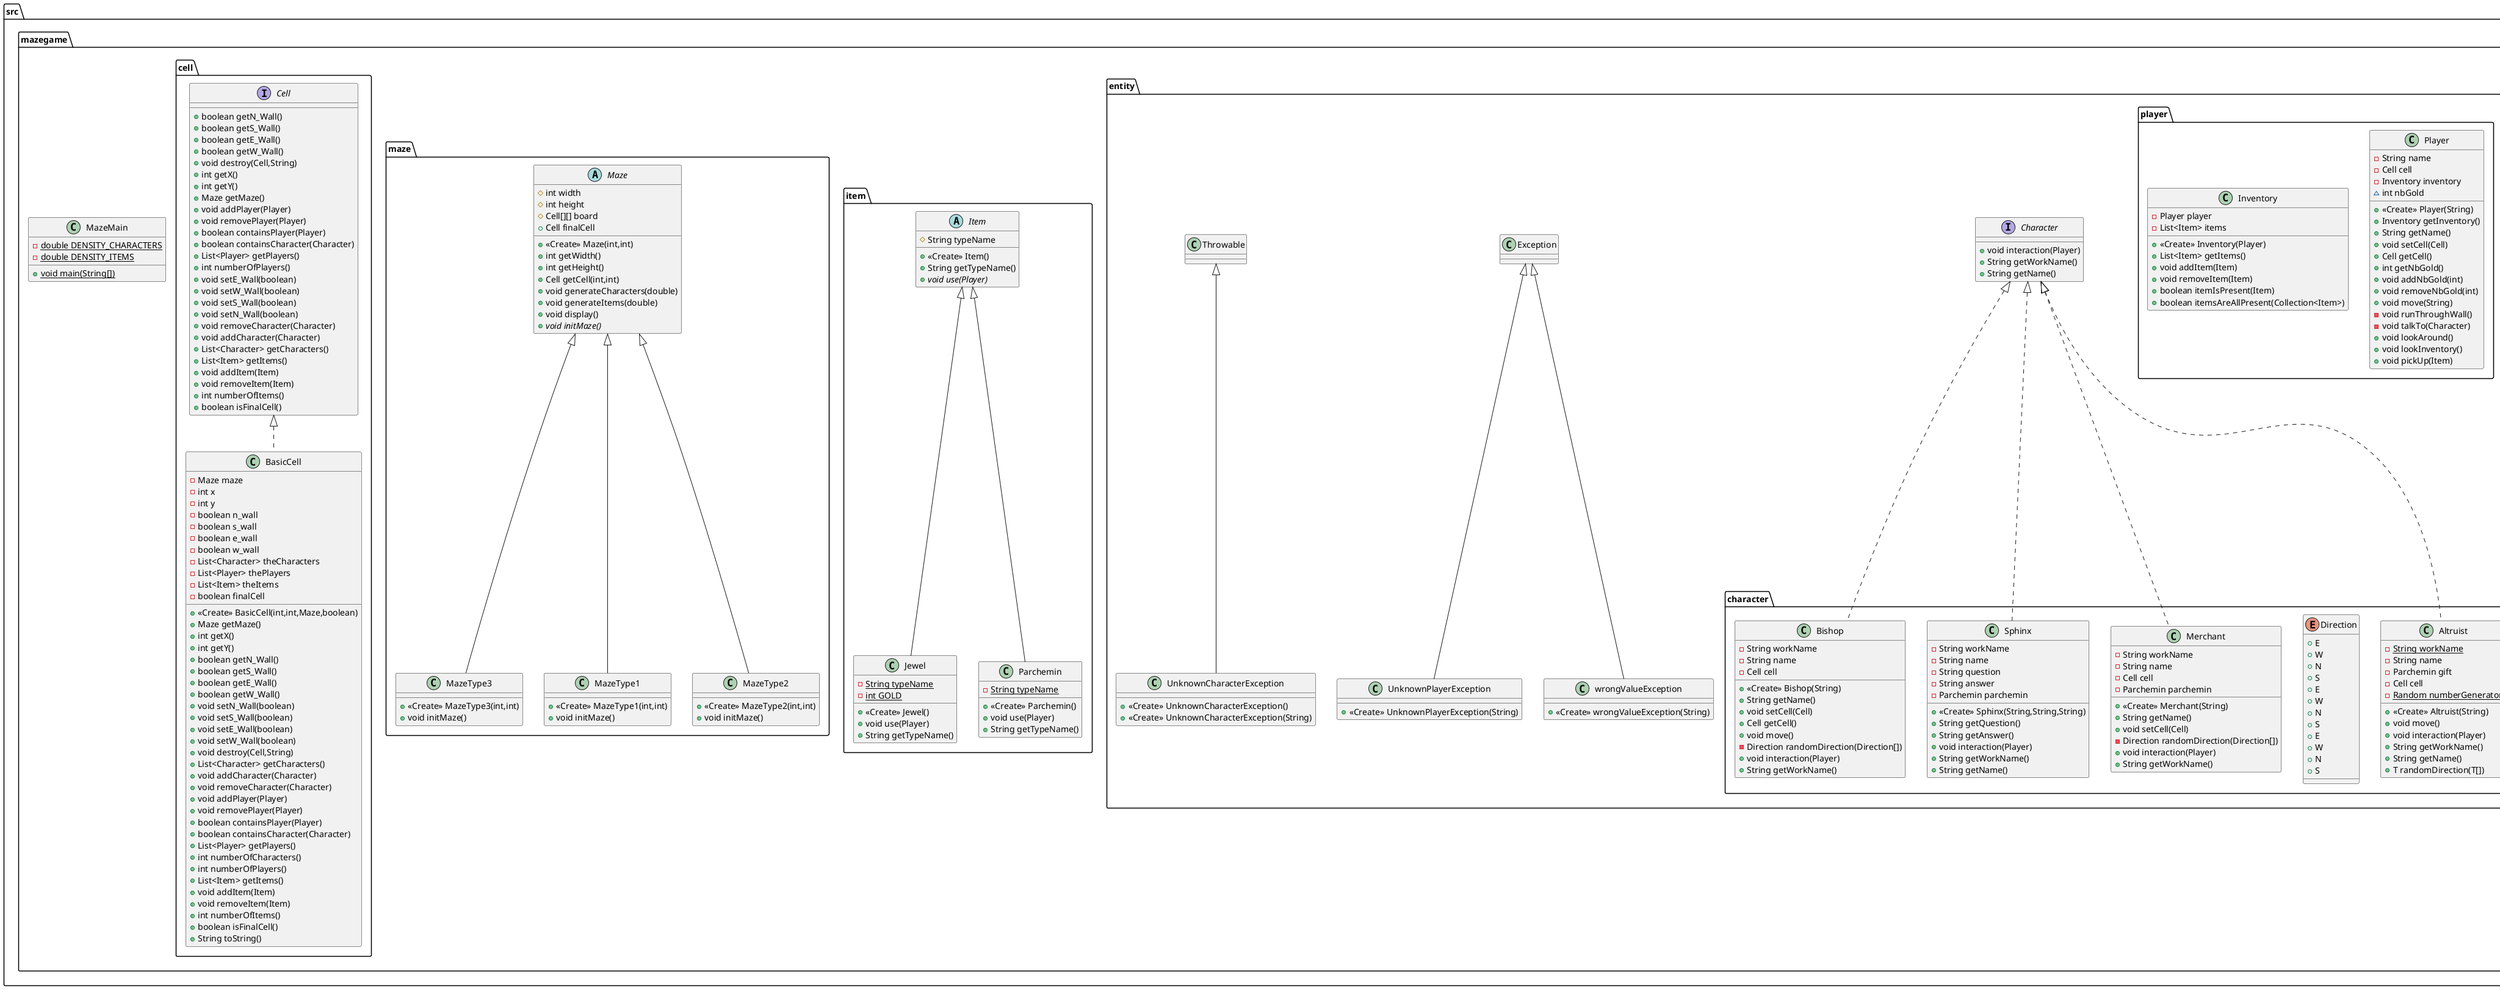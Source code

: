 @startuml
class src.mazegame.entity.UnknownPlayerException {
+ <<Create>> UnknownPlayerException(String)
}
class src.mazegame.entity.UnknownCharacterException {
+ <<Create>> UnknownCharacterException()
+ <<Create>> UnknownCharacterException(String)
}
class src.mazegame.entity.player.Player {
- String name
- Cell cell
- Inventory inventory
~ int nbGold
+ <<Create>> Player(String)
+ Inventory getInventory()
+ String getName()
+ void setCell(Cell)
+ Cell getCell()
+ int getNbGold()
+ void addNbGold(int)
+ void removeNbGold(int)
+ void move(String)
- void runThroughWall()
- void talkTo(Character)
+ void lookAround()
+ void lookInventory()
+ void pickUp(Item)
}
class src.mazegame.entity.player.Inventory {
- Player player
- List<Item> items
+ <<Create>> Inventory(Player)
+ List<Item> getItems()
+ void addItem(Item)
+ void removeItem(Item)
+ boolean itemIsPresent(Item)
+ boolean itemsAreAllPresent(Collection<Item>)
}
class src.mazegame.entity.character.Altruist {
- {static} String workName
- String name
- Parchemin gift
- Cell cell
- {static} Random numberGenerator
+ <<Create>> Altruist(String)
+ void move()
+ void interaction(Player)
+ String getWorkName()
+ String getName()
+ T randomDirection(T[])
}
enum src.mazegame.entity.character.Direction {
+  E
+  W
+  N
+  S
}
class src.mazegame.item.Jewel {
- {static} String typeName
- {static} int GOLD
+ <<Create>> Jewel()
+ void use(Player)
+ String getTypeName()
}
class src.mazegame.entity.character.Merchant {
- String workName
- String name
- Cell cell
- Parchemin parchemin
+ <<Create>> Merchant(String)
+ String getName()
+ void setCell(Cell)
- Direction randomDirection(Direction[])
+ void interaction(Player)
+ String getWorkName()
}
enum src.mazegame.entity.character.Direction {
+  E
+  W
+  N
+  S
}
class src.mazegame.maze.MazeType3 {
+ <<Create>> MazeType3(int,int)
+ void initMaze()
}
class src.mazegame.MazeMain {
- {static} double DENSITY_CHARACTERS
- {static} double DENSITY_ITEMS
+ {static} void main(String[])
}
abstract class src.mazegame.maze.Maze {
# int width
# int height
# Cell[][] board
+ Cell finalCell
+ <<Create>> Maze(int,int)
+ int getWidth()
+ int getHeight()
+ Cell getCell(int,int)
+ void generateCharacters(double)
+ void generateItems(double)
+ void display()
+ {abstract}void initMaze()
}
interface src.mazegame.cell.Cell {
+ boolean getN_Wall()
+ boolean getS_Wall()
+ boolean getE_Wall()
+ boolean getW_Wall()
+ void destroy(Cell,String)
+ int getX()
+ int getY()
+ Maze getMaze()
+ void addPlayer(Player)
+ void removePlayer(Player)
+ boolean containsPlayer(Player)
+ boolean containsCharacter(Character)
+ List<Player> getPlayers()
+ int numberOfPlayers()
+ void setE_Wall(boolean)
+ void setW_Wall(boolean)
+ void setS_Wall(boolean)
+ void setN_Wall(boolean)
+ void removeCharacter(Character)
+ void addCharacter(Character)
+ List<Character> getCharacters()
+ List<Item> getItems()
+ void addItem(Item)
+ void removeItem(Item)
+ int numberOfItems()
+ boolean isFinalCell()
}
interface src.mazegame.entity.Character {
+ void interaction(Player)
+ String getWorkName()
+ String getName()
}
class src.mazegame.item.Parchemin {
- {static} String typeName
+ <<Create>> Parchemin()
+ void use(Player)
+ String getTypeName()
}
class src.mazegame.entity.wrongValueException {
+ <<Create>> wrongValueException(String)
}
class src.mazegame.maze.MazeType1 {
+ <<Create>> MazeType1(int,int)
+ void initMaze()
}
abstract class src.mazegame.item.Item {
# String typeName
+ <<Create>> Item()
+ String getTypeName()
+ {abstract}void use(Player)
}
class src.mazegame.entity.character.Sphinx {
- String workName
- String name
- String question
- String answer
- Parchemin parchemin
+ <<Create>> Sphinx(String,String,String)
+ String getQuestion()
+ String getAnswer()
+ void interaction(Player)
+ String getWorkName()
+ String getName()
}
class src.mazegame.cell.BasicCell {
- Maze maze
- int x
- int y
- boolean n_wall
- boolean s_wall
- boolean e_wall
- boolean w_wall
- List<Character> theCharacters
- List<Player> thePlayers
- List<Item> theItems
- boolean finalCell
+ <<Create>> BasicCell(int,int,Maze,boolean)
+ Maze getMaze()
+ int getX()
+ int getY()
+ boolean getN_Wall()
+ boolean getS_Wall()
+ boolean getE_Wall()
+ boolean getW_Wall()
+ void setN_Wall(boolean)
+ void setS_Wall(boolean)
+ void setE_Wall(boolean)
+ void setW_Wall(boolean)
+ void destroy(Cell,String)
+ List<Character> getCharacters()
+ void addCharacter(Character)
+ void removeCharacter(Character)
+ void addPlayer(Player)
+ void removePlayer(Player)
+ boolean containsPlayer(Player)
+ boolean containsCharacter(Character)
+ List<Player> getPlayers()
+ int numberOfCharacters()
+ int numberOfPlayers()
+ List<Item> getItems()
+ void addItem(Item)
+ void removeItem(Item)
+ int numberOfItems()
+ boolean isFinalCell()
+ String toString()
}
class src.mazegame.maze.MazeType2 {
+ <<Create>> MazeType2(int,int)
+ void initMaze()
}
class src.mazegame.entity.character.Bishop {
- String workName
- String name
- Cell cell
+ <<Create>> Bishop(String)
+ String getName()
+ void setCell(Cell)
+ Cell getCell()
+ void move()
- Direction randomDirection(Direction[])
+ void interaction(Player)
+ String getWorkName()
}
enum src.mazegame.entity.character.Direction {
+  E
+  W
+  N
+  S
}


src.mazegame.entity.Exception <|-- src.mazegame.entity.UnknownPlayerException
src.mazegame.entity.Throwable <|-- src.mazegame.entity.UnknownCharacterException
src.mazegame.entity.Character <|.. src.mazegame.entity.character.Altruist
src.mazegame.item.Item <|-- src.mazegame.item.Jewel
src.mazegame.entity.Character <|.. src.mazegame.entity.character.Merchant
src.mazegame.maze.Maze <|-- src.mazegame.maze.MazeType3
src.mazegame.item.Item <|-- src.mazegame.item.Parchemin
src.mazegame.entity.Exception <|-- src.mazegame.entity.wrongValueException
src.mazegame.maze.Maze <|-- src.mazegame.maze.MazeType1
src.mazegame.entity.Character <|.. src.mazegame.entity.character.Sphinx
src.mazegame.cell.Cell <|.. src.mazegame.cell.BasicCell
src.mazegame.maze.Maze <|-- src.mazegame.maze.MazeType2
src.mazegame.entity.Character <|.. src.mazegame.entity.character.Bishop
@enduml